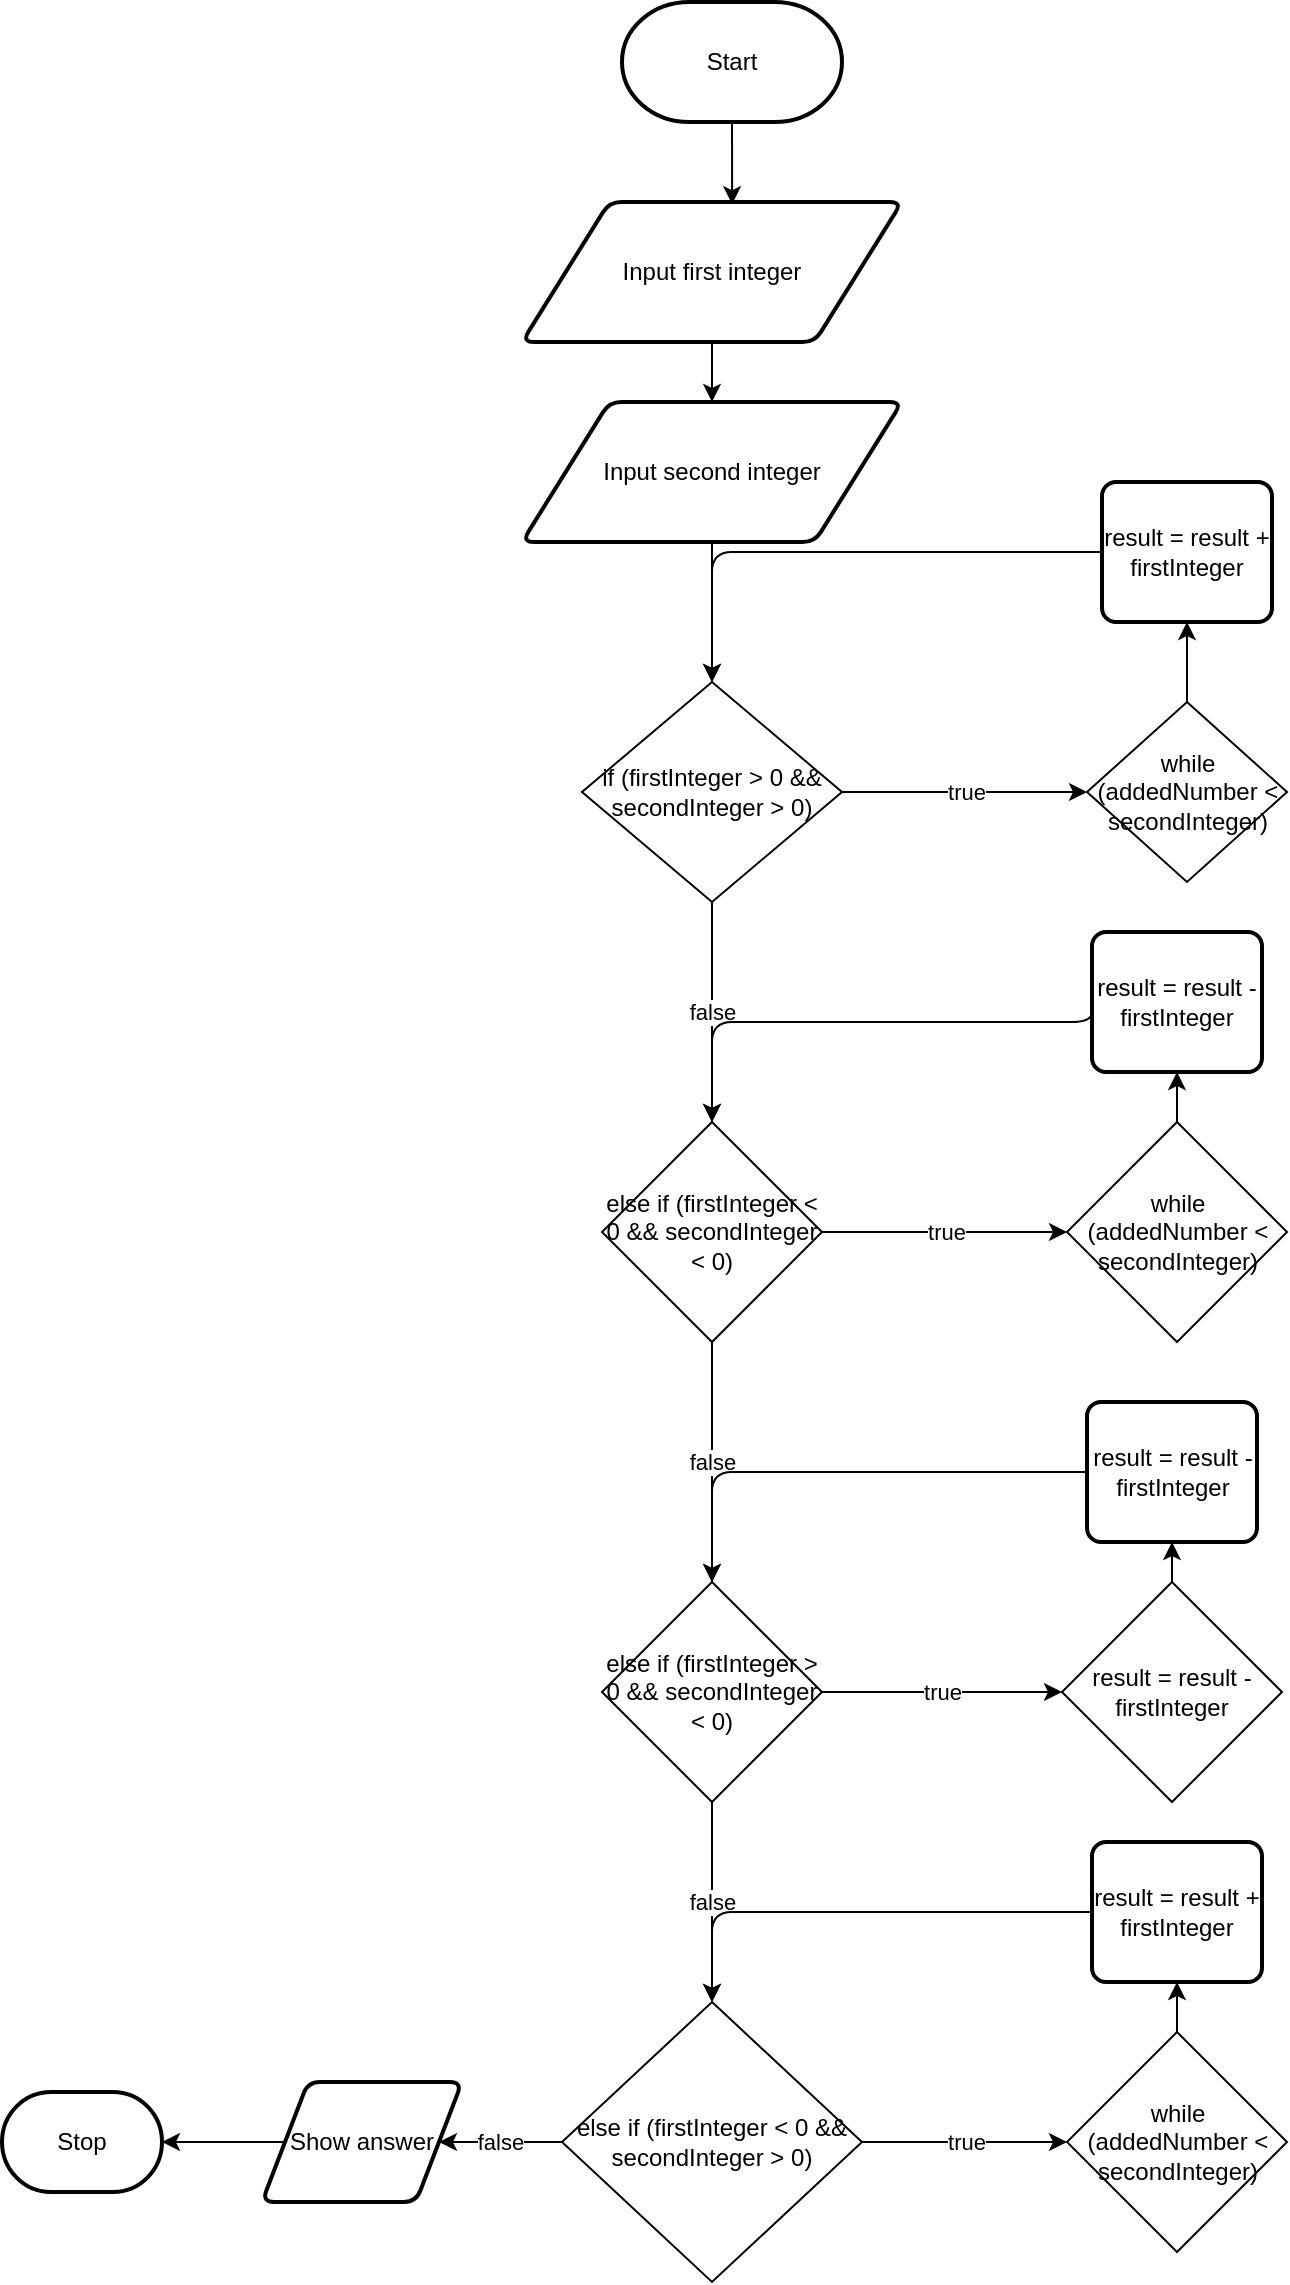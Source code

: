 <mxfile>
    <diagram id="FrXp61BSUD9EdXMxI7wD" name="Page-1">
        <mxGraphModel dx="1265" dy="1670" grid="1" gridSize="10" guides="1" tooltips="1" connect="1" arrows="1" fold="1" page="1" pageScale="1" pageWidth="827" pageHeight="1169" math="0" shadow="0">
            <root>
                <mxCell id="0"/>
                <mxCell id="1" parent="0"/>
                <mxCell id="11" style="edgeStyle=none;html=1;exitX=0.5;exitY=1;exitDx=0;exitDy=0;exitPerimeter=0;entryX=0.553;entryY=0.016;entryDx=0;entryDy=0;entryPerimeter=0;" parent="1" source="2" target="3" edge="1">
                    <mxGeometry relative="1" as="geometry">
                        <mxPoint x="275" y="160" as="targetPoint"/>
                    </mxGeometry>
                </mxCell>
                <mxCell id="2" value="Start" style="strokeWidth=2;html=1;shape=mxgraph.flowchart.terminator;whiteSpace=wrap;" parent="1" vertex="1">
                    <mxGeometry x="50" y="-10" width="110" height="60" as="geometry"/>
                </mxCell>
                <mxCell id="14" style="edgeStyle=none;html=1;exitX=0.5;exitY=1;exitDx=0;exitDy=0;" parent="1" source="3" target="13" edge="1">
                    <mxGeometry relative="1" as="geometry"/>
                </mxCell>
                <mxCell id="3" value="Input first integer" style="shape=parallelogram;html=1;strokeWidth=2;perimeter=parallelogramPerimeter;whiteSpace=wrap;rounded=1;arcSize=12;size=0.23;" parent="1" vertex="1">
                    <mxGeometry y="90" width="190" height="70" as="geometry"/>
                </mxCell>
                <mxCell id="31" value="false" style="edgeStyle=none;html=1;exitX=0.5;exitY=1;exitDx=0;exitDy=0;entryX=0.5;entryY=0;entryDx=0;entryDy=0;" parent="1" source="10" target="16" edge="1">
                    <mxGeometry relative="1" as="geometry"/>
                </mxCell>
                <mxCell id="34" value="true" style="edgeStyle=none;html=1;exitX=1;exitY=0.5;exitDx=0;exitDy=0;entryX=0;entryY=0.5;entryDx=0;entryDy=0;" parent="1" source="10" target="86" edge="1">
                    <mxGeometry relative="1" as="geometry">
                        <mxPoint x="244.15" y="380" as="targetPoint"/>
                    </mxGeometry>
                </mxCell>
                <mxCell id="10" value="if (firstInteger &amp;gt; 0 &amp;amp;&amp;amp; secondInteger &amp;gt; 0)" style="rhombus;whiteSpace=wrap;html=1;" parent="1" vertex="1">
                    <mxGeometry x="30" y="330" width="130" height="110" as="geometry"/>
                </mxCell>
                <mxCell id="15" style="edgeStyle=none;html=1;exitX=0.5;exitY=1;exitDx=0;exitDy=0;entryX=0.5;entryY=0;entryDx=0;entryDy=0;" parent="1" source="13" target="10" edge="1">
                    <mxGeometry relative="1" as="geometry"/>
                </mxCell>
                <mxCell id="13" value="Input second integer" style="shape=parallelogram;html=1;strokeWidth=2;perimeter=parallelogramPerimeter;whiteSpace=wrap;rounded=1;arcSize=12;size=0.23;" parent="1" vertex="1">
                    <mxGeometry y="190" width="190" height="70" as="geometry"/>
                </mxCell>
                <mxCell id="32" value="false" style="edgeStyle=none;html=1;exitX=0.5;exitY=1;exitDx=0;exitDy=0;entryX=0.5;entryY=0;entryDx=0;entryDy=0;" parent="1" source="16" target="18" edge="1">
                    <mxGeometry relative="1" as="geometry"/>
                </mxCell>
                <mxCell id="85" value="true" style="edgeStyle=orthogonalEdgeStyle;html=1;exitX=1;exitY=0.5;exitDx=0;exitDy=0;entryX=0;entryY=0.5;entryDx=0;entryDy=0;" parent="1" source="16" target="84" edge="1">
                    <mxGeometry relative="1" as="geometry"/>
                </mxCell>
                <mxCell id="16" value="else if (firstInteger &amp;lt; 0 &amp;amp;&amp;amp; secondInteger &amp;lt; 0)" style="rhombus;whiteSpace=wrap;html=1;" parent="1" vertex="1">
                    <mxGeometry x="40" y="550" width="110" height="110" as="geometry"/>
                </mxCell>
                <mxCell id="33" value="false" style="edgeStyle=none;html=1;exitX=0.5;exitY=1;exitDx=0;exitDy=0;entryX=0.5;entryY=0;entryDx=0;entryDy=0;" parent="1" source="18" target="20" edge="1">
                    <mxGeometry relative="1" as="geometry"/>
                </mxCell>
                <mxCell id="96" value="true" style="edgeStyle=none;html=1;exitX=1;exitY=0.5;exitDx=0;exitDy=0;entryX=0;entryY=0.5;entryDx=0;entryDy=0;" parent="1" source="18" target="98" edge="1">
                    <mxGeometry relative="1" as="geometry">
                        <mxPoint x="255.5" y="775" as="targetPoint"/>
                    </mxGeometry>
                </mxCell>
                <mxCell id="18" value="else if (firstInteger &amp;gt; 0 &amp;amp;&amp;amp; secondInteger &amp;lt; 0)" style="rhombus;whiteSpace=wrap;html=1;" parent="1" vertex="1">
                    <mxGeometry x="40" y="780" width="110" height="110" as="geometry"/>
                </mxCell>
                <mxCell id="37" value="true" style="edgeStyle=none;html=1;exitX=1;exitY=0.5;exitDx=0;exitDy=0;entryX=0;entryY=0.5;entryDx=0;entryDy=0;" parent="1" source="20" target="102" edge="1">
                    <mxGeometry relative="1" as="geometry">
                        <mxPoint x="243.95" y="1020" as="targetPoint"/>
                    </mxGeometry>
                </mxCell>
                <mxCell id="107" value="false" style="edgeStyle=orthogonalEdgeStyle;html=1;exitX=0;exitY=0.5;exitDx=0;exitDy=0;entryX=1;entryY=0.5;entryDx=0;entryDy=0;" edge="1" parent="1" source="20" target="106">
                    <mxGeometry relative="1" as="geometry"/>
                </mxCell>
                <mxCell id="20" value="else if (firstInteger &amp;lt; 0 &amp;amp;&amp;amp; secondInteger &amp;gt; 0)" style="rhombus;whiteSpace=wrap;html=1;" parent="1" vertex="1">
                    <mxGeometry x="20" y="990" width="150" height="140" as="geometry"/>
                </mxCell>
                <mxCell id="81" style="edgeStyle=orthogonalEdgeStyle;html=1;exitX=0;exitY=0.5;exitDx=0;exitDy=0;entryX=0.5;entryY=0;entryDx=0;entryDy=0;" parent="1" source="79" target="10" edge="1">
                    <mxGeometry relative="1" as="geometry"/>
                </mxCell>
                <mxCell id="79" value="result = result + firstInteger&lt;br&gt;" style="rounded=1;whiteSpace=wrap;html=1;absoluteArcSize=1;arcSize=14;strokeWidth=2;" parent="1" vertex="1">
                    <mxGeometry x="290" y="230" width="85" height="70" as="geometry"/>
                </mxCell>
                <mxCell id="91" style="edgeStyle=orthogonalEdgeStyle;html=1;exitX=0.5;exitY=0;exitDx=0;exitDy=0;" parent="1" source="84" target="90" edge="1">
                    <mxGeometry relative="1" as="geometry"/>
                </mxCell>
                <mxCell id="84" value="while (addedNumber &lt; secondInteger)" style="rhombus;whiteSpace=wrap;html=1;" parent="1" vertex="1">
                    <mxGeometry x="272.5" y="550" width="110" height="110" as="geometry"/>
                </mxCell>
                <mxCell id="89" style="edgeStyle=orthogonalEdgeStyle;html=1;exitX=0.5;exitY=0;exitDx=0;exitDy=0;entryX=0.5;entryY=1;entryDx=0;entryDy=0;" parent="1" source="86" target="79" edge="1">
                    <mxGeometry relative="1" as="geometry"/>
                </mxCell>
                <mxCell id="86" value="while (addedNumber &lt; secondInteger)" style="rhombus;whiteSpace=wrap;html=1;" parent="1" vertex="1">
                    <mxGeometry x="282.5" y="340" width="100" height="90" as="geometry"/>
                </mxCell>
                <mxCell id="93" style="edgeStyle=orthogonalEdgeStyle;html=1;exitX=0;exitY=0.5;exitDx=0;exitDy=0;entryX=0.5;entryY=0;entryDx=0;entryDy=0;" parent="1" source="90" target="16" edge="1">
                    <mxGeometry relative="1" as="geometry">
                        <Array as="points">
                            <mxPoint x="285" y="500"/>
                            <mxPoint x="95" y="500"/>
                        </Array>
                    </mxGeometry>
                </mxCell>
                <mxCell id="90" value="result = result - firstInteger" style="rounded=1;whiteSpace=wrap;html=1;absoluteArcSize=1;arcSize=14;strokeWidth=2;" parent="1" vertex="1">
                    <mxGeometry x="285" y="455" width="85" height="70" as="geometry"/>
                </mxCell>
                <mxCell id="101" style="edgeStyle=orthogonalEdgeStyle;html=1;exitX=0;exitY=0.5;exitDx=0;exitDy=0;entryX=0.5;entryY=0;entryDx=0;entryDy=0;" parent="1" source="97" target="18" edge="1">
                    <mxGeometry relative="1" as="geometry"/>
                </mxCell>
                <mxCell id="97" value="result = result - firstInteger" style="rounded=1;whiteSpace=wrap;html=1;absoluteArcSize=1;arcSize=14;strokeWidth=2;" parent="1" vertex="1">
                    <mxGeometry x="282.5" y="690" width="85" height="70" as="geometry"/>
                </mxCell>
                <mxCell id="100" style="edgeStyle=none;html=1;exitX=0.5;exitY=0;exitDx=0;exitDy=0;entryX=0.5;entryY=1;entryDx=0;entryDy=0;" parent="1" source="98" target="97" edge="1">
                    <mxGeometry relative="1" as="geometry"/>
                </mxCell>
                <mxCell id="98" value="result = result - firstInteger" style="rhombus;whiteSpace=wrap;html=1;" parent="1" vertex="1">
                    <mxGeometry x="270" y="780" width="110" height="110" as="geometry"/>
                </mxCell>
                <mxCell id="104" style="edgeStyle=none;html=1;exitX=0.5;exitY=0;exitDx=0;exitDy=0;entryX=0.5;entryY=1;entryDx=0;entryDy=0;" edge="1" parent="1" source="102" target="103">
                    <mxGeometry relative="1" as="geometry"/>
                </mxCell>
                <mxCell id="102" value="while (addedNumber &amp;lt; secondInteger)" style="rhombus;whiteSpace=wrap;html=1;" vertex="1" parent="1">
                    <mxGeometry x="272.5" y="1005" width="110" height="110" as="geometry"/>
                </mxCell>
                <mxCell id="105" style="edgeStyle=orthogonalEdgeStyle;html=1;exitX=0;exitY=0.5;exitDx=0;exitDy=0;entryX=0.5;entryY=0;entryDx=0;entryDy=0;" edge="1" parent="1" source="103" target="20">
                    <mxGeometry relative="1" as="geometry"/>
                </mxCell>
                <mxCell id="103" value="result = result + firstInteger" style="rounded=1;whiteSpace=wrap;html=1;absoluteArcSize=1;arcSize=14;strokeWidth=2;" vertex="1" parent="1">
                    <mxGeometry x="285" y="910" width="85" height="70" as="geometry"/>
                </mxCell>
                <mxCell id="109" style="edgeStyle=orthogonalEdgeStyle;html=1;exitX=0;exitY=0.5;exitDx=0;exitDy=0;entryX=1;entryY=0.5;entryDx=0;entryDy=0;entryPerimeter=0;" edge="1" parent="1" source="106" target="108">
                    <mxGeometry relative="1" as="geometry"/>
                </mxCell>
                <mxCell id="106" value="Show answer" style="shape=parallelogram;html=1;strokeWidth=2;perimeter=parallelogramPerimeter;whiteSpace=wrap;rounded=1;arcSize=12;size=0.23;" vertex="1" parent="1">
                    <mxGeometry x="-130" y="1030" width="100" height="60" as="geometry"/>
                </mxCell>
                <mxCell id="108" value="Stop" style="strokeWidth=2;html=1;shape=mxgraph.flowchart.terminator;whiteSpace=wrap;" vertex="1" parent="1">
                    <mxGeometry x="-260" y="1035" width="80" height="50" as="geometry"/>
                </mxCell>
            </root>
        </mxGraphModel>
    </diagram>
</mxfile>